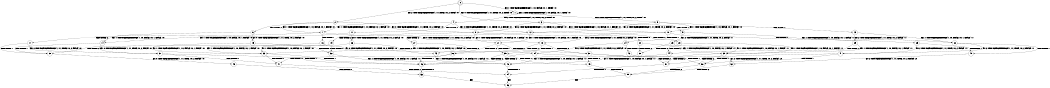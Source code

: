digraph BCG {
size = "7, 10.5";
center = TRUE;
node [shape = circle];
0 [peripheries = 2];
0 -> 1 [label = "EX !1 !ATOMIC_EXCH_BRANCH (1, +0, FALSE, +0, 1, TRUE) !:0:"];
0 -> 2 [label = "EX !2 !ATOMIC_EXCH_BRANCH (1, +1, TRUE, +0, 2, TRUE) !:0:"];
0 -> 3 [label = "EX !0 !ATOMIC_EXCH_BRANCH (1, +1, TRUE, +0, 2, TRUE) !:0:"];
1 -> 4 [label = "EX !2 !ATOMIC_EXCH_BRANCH (1, +1, TRUE, +0, 2, TRUE) !:0:"];
1 -> 5 [label = "EX !0 !ATOMIC_EXCH_BRANCH (1, +1, TRUE, +0, 2, TRUE) !:0:"];
1 -> 1 [label = "EX !1 !ATOMIC_EXCH_BRANCH (1, +0, FALSE, +0, 1, TRUE) !:0:"];
2 -> 6 [label = "TERMINATE !2"];
2 -> 7 [label = "EX !1 !ATOMIC_EXCH_BRANCH (1, +0, FALSE, +0, 1, FALSE) !:0:"];
2 -> 8 [label = "EX !0 !ATOMIC_EXCH_BRANCH (1, +1, TRUE, +0, 2, FALSE) !:0:"];
3 -> 9 [label = "TERMINATE !0"];
3 -> 10 [label = "EX !1 !ATOMIC_EXCH_BRANCH (1, +0, FALSE, +0, 1, FALSE) !:0:"];
3 -> 8 [label = "EX !2 !ATOMIC_EXCH_BRANCH (1, +1, TRUE, +0, 2, FALSE) !:0:"];
4 -> 11 [label = "TERMINATE !2"];
4 -> 12 [label = "EX !0 !ATOMIC_EXCH_BRANCH (1, +1, TRUE, +0, 2, FALSE) !:0:"];
4 -> 7 [label = "EX !1 !ATOMIC_EXCH_BRANCH (1, +0, FALSE, +0, 1, FALSE) !:0:"];
5 -> 13 [label = "TERMINATE !0"];
5 -> 12 [label = "EX !2 !ATOMIC_EXCH_BRANCH (1, +1, TRUE, +0, 2, FALSE) !:0:"];
5 -> 10 [label = "EX !1 !ATOMIC_EXCH_BRANCH (1, +0, FALSE, +0, 1, FALSE) !:0:"];
6 -> 14 [label = "EX !1 !ATOMIC_EXCH_BRANCH (1, +0, FALSE, +0, 1, FALSE) !:0:"];
6 -> 15 [label = "EX !0 !ATOMIC_EXCH_BRANCH (1, +1, TRUE, +0, 2, FALSE) !:0:"];
7 -> 16 [label = "TERMINATE !1"];
7 -> 17 [label = "TERMINATE !2"];
7 -> 18 [label = "EX !0 !ATOMIC_EXCH_BRANCH (1, +1, TRUE, +0, 2, FALSE) !:0:"];
8 -> 19 [label = "TERMINATE !2"];
8 -> 20 [label = "TERMINATE !0"];
8 -> 21 [label = "EX !1 !ATOMIC_EXCH_BRANCH (1, +0, FALSE, +0, 1, FALSE) !:0:"];
9 -> 22 [label = "EX !1 !ATOMIC_EXCH_BRANCH (1, +0, FALSE, +0, 1, FALSE) !:1:"];
9 -> 23 [label = "EX !2 !ATOMIC_EXCH_BRANCH (1, +1, TRUE, +0, 2, FALSE) !:1:"];
10 -> 24 [label = "TERMINATE !1"];
10 -> 25 [label = "TERMINATE !0"];
10 -> 18 [label = "EX !2 !ATOMIC_EXCH_BRANCH (1, +1, TRUE, +0, 2, FALSE) !:0:"];
11 -> 26 [label = "EX !0 !ATOMIC_EXCH_BRANCH (1, +1, TRUE, +0, 2, FALSE) !:0:"];
11 -> 14 [label = "EX !1 !ATOMIC_EXCH_BRANCH (1, +0, FALSE, +0, 1, FALSE) !:0:"];
12 -> 27 [label = "TERMINATE !2"];
12 -> 28 [label = "TERMINATE !0"];
12 -> 21 [label = "EX !1 !ATOMIC_EXCH_BRANCH (1, +0, FALSE, +0, 1, FALSE) !:0:"];
13 -> 29 [label = "EX !2 !ATOMIC_EXCH_BRANCH (1, +1, TRUE, +0, 2, FALSE) !:1:"];
13 -> 22 [label = "EX !1 !ATOMIC_EXCH_BRANCH (1, +0, FALSE, +0, 1, FALSE) !:1:"];
14 -> 30 [label = "TERMINATE !1"];
14 -> 31 [label = "EX !0 !ATOMIC_EXCH_BRANCH (1, +1, TRUE, +0, 2, FALSE) !:0:"];
15 -> 32 [label = "TERMINATE !0"];
15 -> 33 [label = "EX !1 !ATOMIC_EXCH_BRANCH (1, +0, FALSE, +0, 1, FALSE) !:0:"];
16 -> 30 [label = "TERMINATE !2"];
16 -> 34 [label = "EX !0 !ATOMIC_EXCH_BRANCH (1, +1, TRUE, +0, 2, FALSE) !:0:"];
17 -> 30 [label = "TERMINATE !1"];
17 -> 31 [label = "EX !0 !ATOMIC_EXCH_BRANCH (1, +1, TRUE, +0, 2, FALSE) !:0:"];
18 -> 35 [label = "TERMINATE !1"];
18 -> 36 [label = "TERMINATE !2"];
18 -> 37 [label = "TERMINATE !0"];
19 -> 32 [label = "TERMINATE !0"];
19 -> 33 [label = "EX !1 !ATOMIC_EXCH_BRANCH (1, +0, FALSE, +0, 1, FALSE) !:0:"];
20 -> 38 [label = "TERMINATE !2"];
20 -> 39 [label = "EX !1 !ATOMIC_EXCH_BRANCH (1, +0, FALSE, +0, 1, FALSE) !:1:"];
21 -> 35 [label = "TERMINATE !1"];
21 -> 36 [label = "TERMINATE !2"];
21 -> 37 [label = "TERMINATE !0"];
22 -> 40 [label = "TERMINATE !1"];
22 -> 41 [label = "EX !2 !ATOMIC_EXCH_BRANCH (1, +1, TRUE, +0, 2, FALSE) !:1:"];
23 -> 38 [label = "TERMINATE !2"];
23 -> 39 [label = "EX !1 !ATOMIC_EXCH_BRANCH (1, +0, FALSE, +0, 1, FALSE) !:1:"];
24 -> 42 [label = "TERMINATE !0"];
24 -> 34 [label = "EX !2 !ATOMIC_EXCH_BRANCH (1, +1, TRUE, +0, 2, FALSE) !:0:"];
25 -> 40 [label = "TERMINATE !1"];
25 -> 41 [label = "EX !2 !ATOMIC_EXCH_BRANCH (1, +1, TRUE, +0, 2, FALSE) !:1:"];
26 -> 43 [label = "TERMINATE !0"];
26 -> 33 [label = "EX !1 !ATOMIC_EXCH_BRANCH (1, +0, FALSE, +0, 1, FALSE) !:0:"];
27 -> 43 [label = "TERMINATE !0"];
27 -> 33 [label = "EX !1 !ATOMIC_EXCH_BRANCH (1, +0, FALSE, +0, 1, FALSE) !:0:"];
28 -> 44 [label = "TERMINATE !2"];
28 -> 39 [label = "EX !1 !ATOMIC_EXCH_BRANCH (1, +0, FALSE, +0, 1, FALSE) !:1:"];
29 -> 44 [label = "TERMINATE !2"];
29 -> 39 [label = "EX !1 !ATOMIC_EXCH_BRANCH (1, +0, FALSE, +0, 1, FALSE) !:1:"];
30 -> 45 [label = "EX !0 !ATOMIC_EXCH_BRANCH (1, +1, TRUE, +0, 2, FALSE) !:0:"];
31 -> 46 [label = "TERMINATE !1"];
31 -> 47 [label = "TERMINATE !0"];
32 -> 48 [label = "EX !1 !ATOMIC_EXCH_BRANCH (1, +0, FALSE, +0, 1, FALSE) !:1:"];
33 -> 46 [label = "TERMINATE !1"];
33 -> 47 [label = "TERMINATE !0"];
34 -> 46 [label = "TERMINATE !2"];
34 -> 49 [label = "TERMINATE !0"];
35 -> 46 [label = "TERMINATE !2"];
35 -> 49 [label = "TERMINATE !0"];
36 -> 46 [label = "TERMINATE !1"];
36 -> 47 [label = "TERMINATE !0"];
37 -> 50 [label = "TERMINATE !1"];
37 -> 51 [label = "TERMINATE !2"];
38 -> 48 [label = "EX !1 !ATOMIC_EXCH_BRANCH (1, +0, FALSE, +0, 1, FALSE) !:1:"];
39 -> 50 [label = "TERMINATE !1"];
39 -> 51 [label = "TERMINATE !2"];
40 -> 52 [label = "EX !2 !ATOMIC_EXCH_BRANCH (1, +1, TRUE, +0, 2, FALSE) !:2:"];
41 -> 50 [label = "TERMINATE !1"];
41 -> 51 [label = "TERMINATE !2"];
42 -> 52 [label = "EX !2 !ATOMIC_EXCH_BRANCH (1, +1, TRUE, +0, 2, FALSE) !:2:"];
43 -> 48 [label = "EX !1 !ATOMIC_EXCH_BRANCH (1, +0, FALSE, +0, 1, FALSE) !:1:"];
44 -> 48 [label = "EX !1 !ATOMIC_EXCH_BRANCH (1, +0, FALSE, +0, 1, FALSE) !:1:"];
45 -> 53 [label = "TERMINATE !0"];
46 -> 53 [label = "TERMINATE !0"];
47 -> 54 [label = "TERMINATE !1"];
48 -> 54 [label = "TERMINATE !1"];
49 -> 55 [label = "TERMINATE !2"];
50 -> 55 [label = "TERMINATE !2"];
51 -> 54 [label = "TERMINATE !1"];
52 -> 55 [label = "TERMINATE !2"];
53 -> 56 [label = "exit"];
54 -> 56 [label = "exit"];
55 -> 56 [label = "exit"];
}
